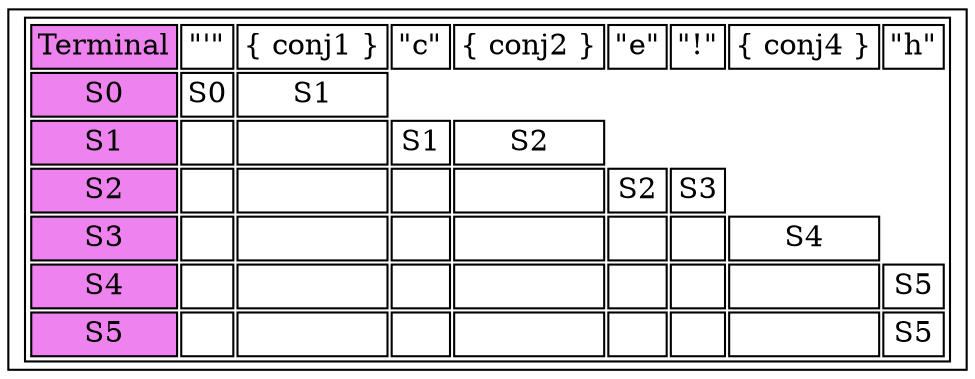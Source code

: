 digraph G{
node [shape=record];
table [ label = <
<table>
<tr><td bgcolor="violet">Terminal</td><td>"'"</td><td>\{ conj1 \}</td><td>"c"</td><td>\{ conj2 \}</td><td>"e"</td><td>"!"</td><td>\{ conj4 \}</td><td>"h"</td></tr>
<tr>
<td bgcolor="violet">S0</td><td>S0</td>
<td>S1</td>
</tr>
<tr>
<td bgcolor="violet">S1</td><td></td>
<td></td>
<td>S1</td>
<td>S2</td>
</tr>
<tr>
<td bgcolor="violet">S2</td><td></td>
<td></td>
<td></td>
<td></td>
<td>S2</td>
<td>S3</td>
</tr>
<tr>
<td bgcolor="violet">S3</td><td></td>
<td></td>
<td></td>
<td></td>
<td></td>
<td></td>
<td>S4</td>
</tr>
<tr>
<td bgcolor="violet">S4</td><td></td>
<td></td>
<td></td>
<td></td>
<td></td>
<td></td>
<td></td>
<td>S5</td>
</tr>
<tr>
<td bgcolor="violet">S5</td><td></td>
<td></td>
<td></td>
<td></td>
<td></td>
<td></td>
<td></td>
<td>S5</td>
</tr>
</table>> ]
}
